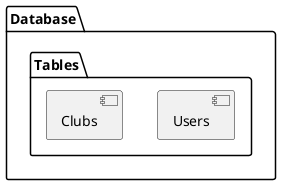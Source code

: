 @startuml package
set namespaceSeparator none
package "Database" {
  package "Tables" {
    [Users]
    [Clubs]
  }
}
@enduml